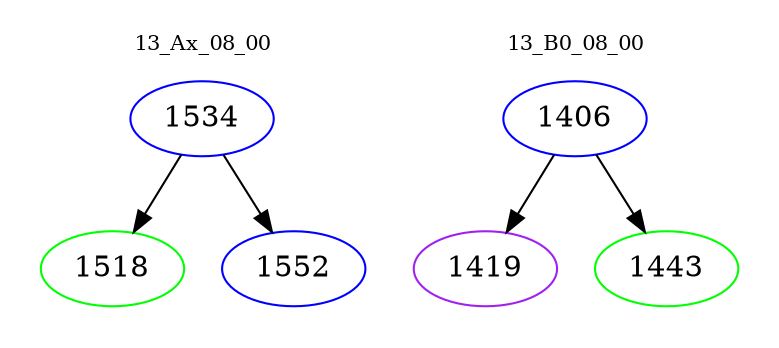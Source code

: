 digraph{
subgraph cluster_0 {
color = white
label = "13_Ax_08_00";
fontsize=10;
T0_1534 [label="1534", color="blue"]
T0_1534 -> T0_1518 [color="black"]
T0_1518 [label="1518", color="green"]
T0_1534 -> T0_1552 [color="black"]
T0_1552 [label="1552", color="blue"]
}
subgraph cluster_1 {
color = white
label = "13_B0_08_00";
fontsize=10;
T1_1406 [label="1406", color="blue"]
T1_1406 -> T1_1419 [color="black"]
T1_1419 [label="1419", color="purple"]
T1_1406 -> T1_1443 [color="black"]
T1_1443 [label="1443", color="green"]
}
}

